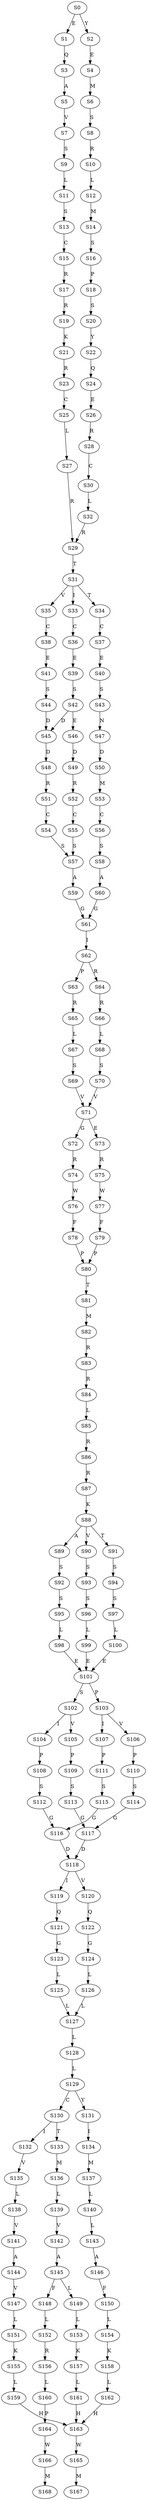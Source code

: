 strict digraph  {
	S0 -> S1 [ label = E ];
	S0 -> S2 [ label = Y ];
	S1 -> S3 [ label = Q ];
	S2 -> S4 [ label = E ];
	S3 -> S5 [ label = A ];
	S4 -> S6 [ label = M ];
	S5 -> S7 [ label = V ];
	S6 -> S8 [ label = S ];
	S7 -> S9 [ label = S ];
	S8 -> S10 [ label = R ];
	S9 -> S11 [ label = L ];
	S10 -> S12 [ label = L ];
	S11 -> S13 [ label = S ];
	S12 -> S14 [ label = M ];
	S13 -> S15 [ label = C ];
	S14 -> S16 [ label = S ];
	S15 -> S17 [ label = R ];
	S16 -> S18 [ label = P ];
	S17 -> S19 [ label = R ];
	S18 -> S20 [ label = S ];
	S19 -> S21 [ label = K ];
	S20 -> S22 [ label = Y ];
	S21 -> S23 [ label = R ];
	S22 -> S24 [ label = Q ];
	S23 -> S25 [ label = C ];
	S24 -> S26 [ label = E ];
	S25 -> S27 [ label = L ];
	S26 -> S28 [ label = R ];
	S27 -> S29 [ label = R ];
	S28 -> S30 [ label = C ];
	S29 -> S31 [ label = T ];
	S30 -> S32 [ label = L ];
	S31 -> S33 [ label = I ];
	S31 -> S34 [ label = T ];
	S31 -> S35 [ label = V ];
	S32 -> S29 [ label = R ];
	S33 -> S36 [ label = C ];
	S34 -> S37 [ label = C ];
	S35 -> S38 [ label = C ];
	S36 -> S39 [ label = E ];
	S37 -> S40 [ label = E ];
	S38 -> S41 [ label = E ];
	S39 -> S42 [ label = S ];
	S40 -> S43 [ label = S ];
	S41 -> S44 [ label = S ];
	S42 -> S45 [ label = D ];
	S42 -> S46 [ label = E ];
	S43 -> S47 [ label = N ];
	S44 -> S45 [ label = D ];
	S45 -> S48 [ label = D ];
	S46 -> S49 [ label = D ];
	S47 -> S50 [ label = D ];
	S48 -> S51 [ label = R ];
	S49 -> S52 [ label = R ];
	S50 -> S53 [ label = M ];
	S51 -> S54 [ label = C ];
	S52 -> S55 [ label = C ];
	S53 -> S56 [ label = C ];
	S54 -> S57 [ label = S ];
	S55 -> S57 [ label = S ];
	S56 -> S58 [ label = S ];
	S57 -> S59 [ label = A ];
	S58 -> S60 [ label = A ];
	S59 -> S61 [ label = G ];
	S60 -> S61 [ label = G ];
	S61 -> S62 [ label = I ];
	S62 -> S63 [ label = P ];
	S62 -> S64 [ label = R ];
	S63 -> S65 [ label = R ];
	S64 -> S66 [ label = R ];
	S65 -> S67 [ label = L ];
	S66 -> S68 [ label = L ];
	S67 -> S69 [ label = S ];
	S68 -> S70 [ label = S ];
	S69 -> S71 [ label = V ];
	S70 -> S71 [ label = V ];
	S71 -> S72 [ label = G ];
	S71 -> S73 [ label = E ];
	S72 -> S74 [ label = R ];
	S73 -> S75 [ label = R ];
	S74 -> S76 [ label = W ];
	S75 -> S77 [ label = W ];
	S76 -> S78 [ label = F ];
	S77 -> S79 [ label = F ];
	S78 -> S80 [ label = P ];
	S79 -> S80 [ label = P ];
	S80 -> S81 [ label = T ];
	S81 -> S82 [ label = M ];
	S82 -> S83 [ label = R ];
	S83 -> S84 [ label = R ];
	S84 -> S85 [ label = L ];
	S85 -> S86 [ label = R ];
	S86 -> S87 [ label = R ];
	S87 -> S88 [ label = K ];
	S88 -> S89 [ label = A ];
	S88 -> S90 [ label = V ];
	S88 -> S91 [ label = T ];
	S89 -> S92 [ label = S ];
	S90 -> S93 [ label = S ];
	S91 -> S94 [ label = S ];
	S92 -> S95 [ label = S ];
	S93 -> S96 [ label = S ];
	S94 -> S97 [ label = S ];
	S95 -> S98 [ label = L ];
	S96 -> S99 [ label = L ];
	S97 -> S100 [ label = L ];
	S98 -> S101 [ label = E ];
	S99 -> S101 [ label = E ];
	S100 -> S101 [ label = E ];
	S101 -> S102 [ label = S ];
	S101 -> S103 [ label = P ];
	S102 -> S104 [ label = I ];
	S102 -> S105 [ label = V ];
	S103 -> S106 [ label = V ];
	S103 -> S107 [ label = I ];
	S104 -> S108 [ label = P ];
	S105 -> S109 [ label = P ];
	S106 -> S110 [ label = P ];
	S107 -> S111 [ label = P ];
	S108 -> S112 [ label = S ];
	S109 -> S113 [ label = S ];
	S110 -> S114 [ label = S ];
	S111 -> S115 [ label = S ];
	S112 -> S116 [ label = G ];
	S113 -> S117 [ label = G ];
	S114 -> S117 [ label = G ];
	S115 -> S116 [ label = G ];
	S116 -> S118 [ label = D ];
	S117 -> S118 [ label = D ];
	S118 -> S119 [ label = I ];
	S118 -> S120 [ label = V ];
	S119 -> S121 [ label = Q ];
	S120 -> S122 [ label = Q ];
	S121 -> S123 [ label = G ];
	S122 -> S124 [ label = G ];
	S123 -> S125 [ label = L ];
	S124 -> S126 [ label = L ];
	S125 -> S127 [ label = L ];
	S126 -> S127 [ label = L ];
	S127 -> S128 [ label = L ];
	S128 -> S129 [ label = L ];
	S129 -> S130 [ label = C ];
	S129 -> S131 [ label = Y ];
	S130 -> S132 [ label = I ];
	S130 -> S133 [ label = T ];
	S131 -> S134 [ label = I ];
	S132 -> S135 [ label = V ];
	S133 -> S136 [ label = M ];
	S134 -> S137 [ label = M ];
	S135 -> S138 [ label = L ];
	S136 -> S139 [ label = L ];
	S137 -> S140 [ label = L ];
	S138 -> S141 [ label = V ];
	S139 -> S142 [ label = V ];
	S140 -> S143 [ label = L ];
	S141 -> S144 [ label = A ];
	S142 -> S145 [ label = A ];
	S143 -> S146 [ label = A ];
	S144 -> S147 [ label = V ];
	S145 -> S148 [ label = F ];
	S145 -> S149 [ label = L ];
	S146 -> S150 [ label = F ];
	S147 -> S151 [ label = L ];
	S148 -> S152 [ label = L ];
	S149 -> S153 [ label = L ];
	S150 -> S154 [ label = L ];
	S151 -> S155 [ label = K ];
	S152 -> S156 [ label = R ];
	S153 -> S157 [ label = K ];
	S154 -> S158 [ label = K ];
	S155 -> S159 [ label = L ];
	S156 -> S160 [ label = L ];
	S157 -> S161 [ label = L ];
	S158 -> S162 [ label = L ];
	S159 -> S163 [ label = H ];
	S160 -> S164 [ label = P ];
	S161 -> S163 [ label = H ];
	S162 -> S163 [ label = H ];
	S163 -> S165 [ label = W ];
	S164 -> S166 [ label = W ];
	S165 -> S167 [ label = M ];
	S166 -> S168 [ label = M ];
}
